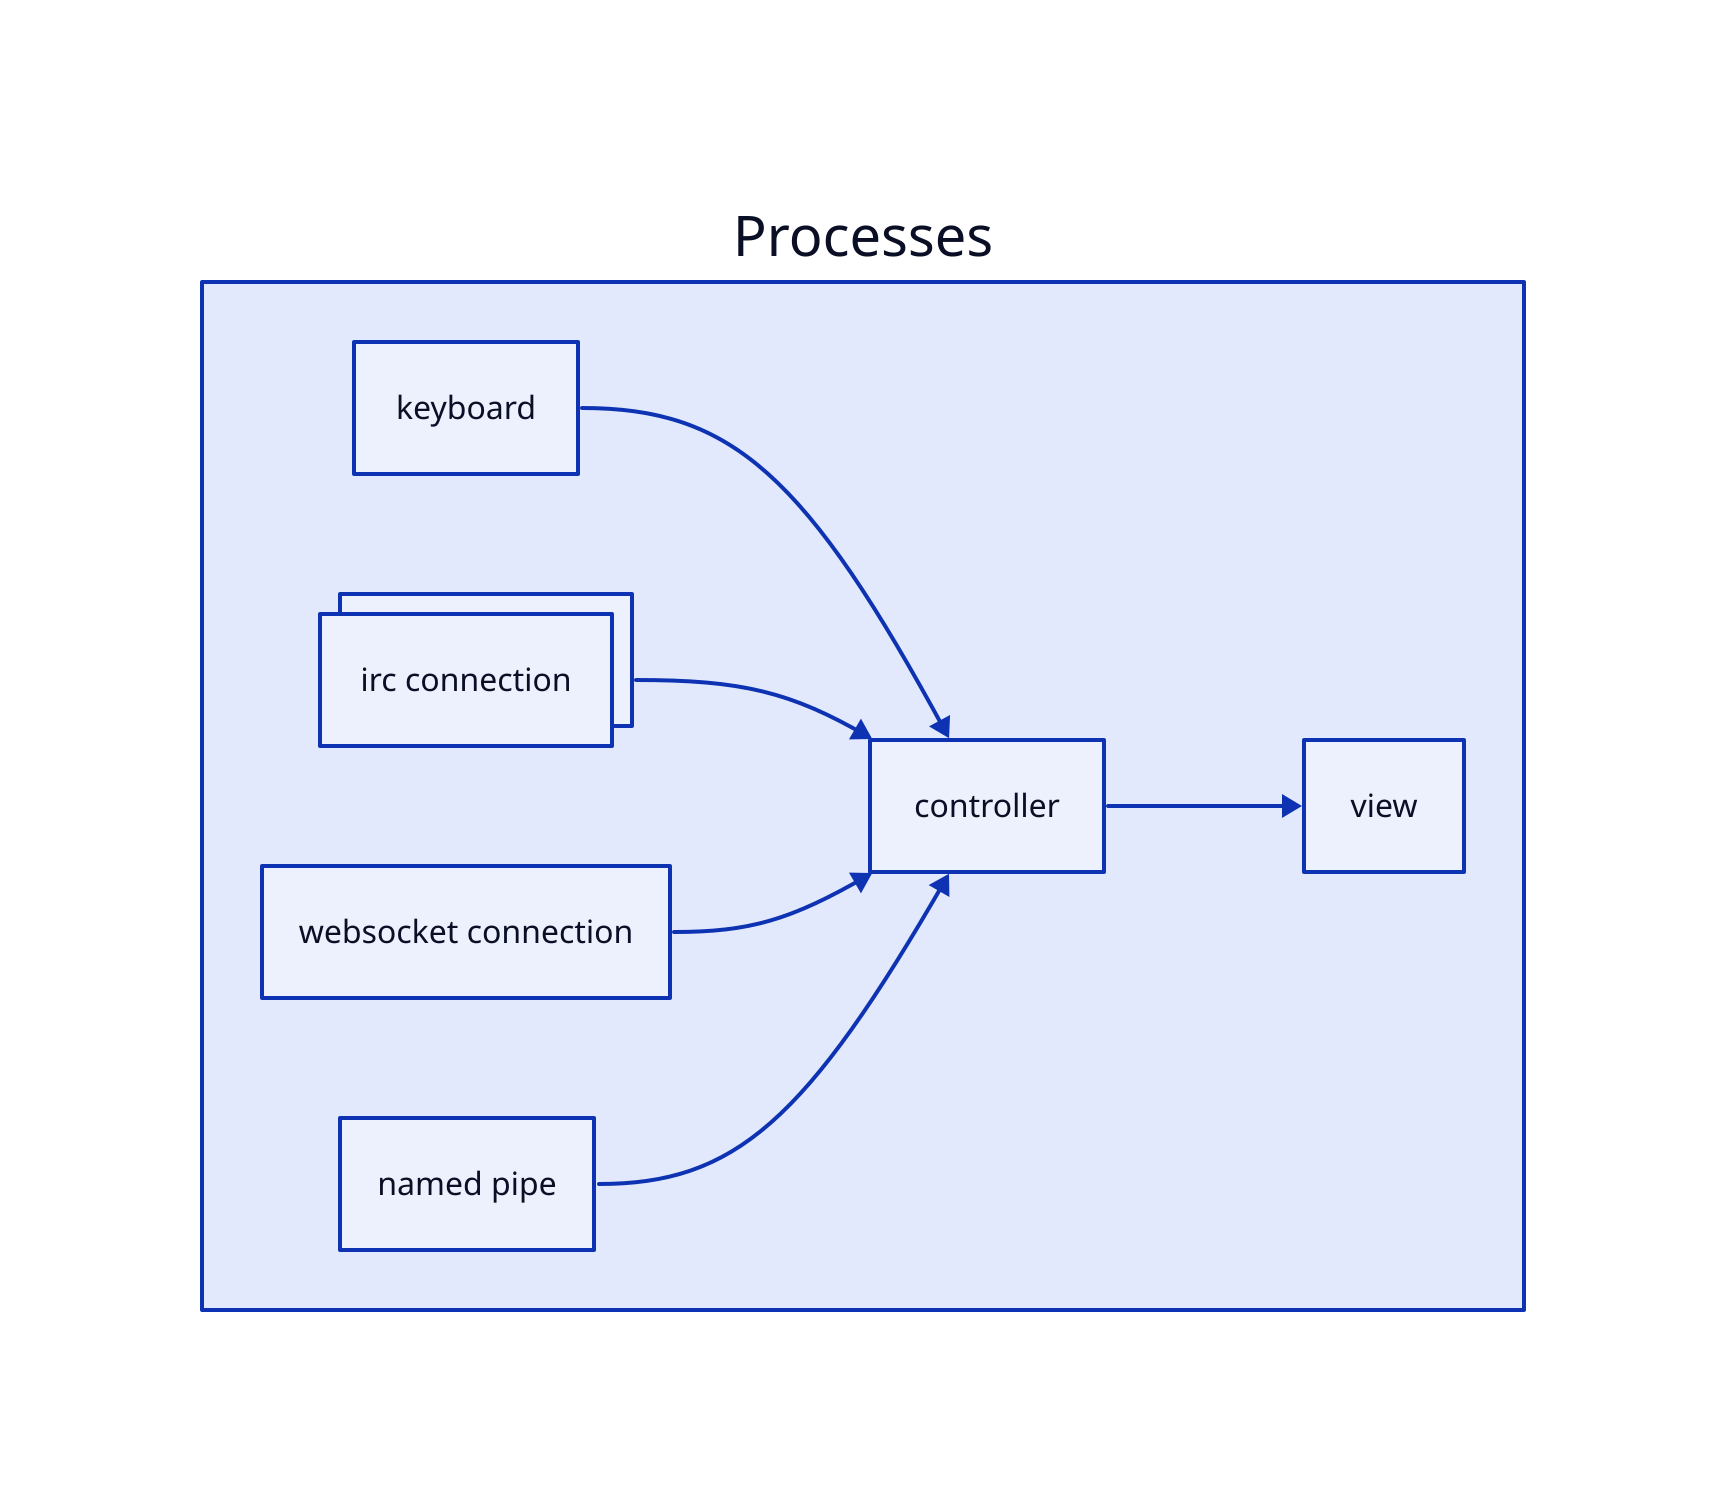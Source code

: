 direction: right

Processes {
	irc connection.style.multiple: true

	keyboard -> controller
	irc connection -> controller
	websocket connection -> controller
	named pipe -> controller
	controller -> view
}
